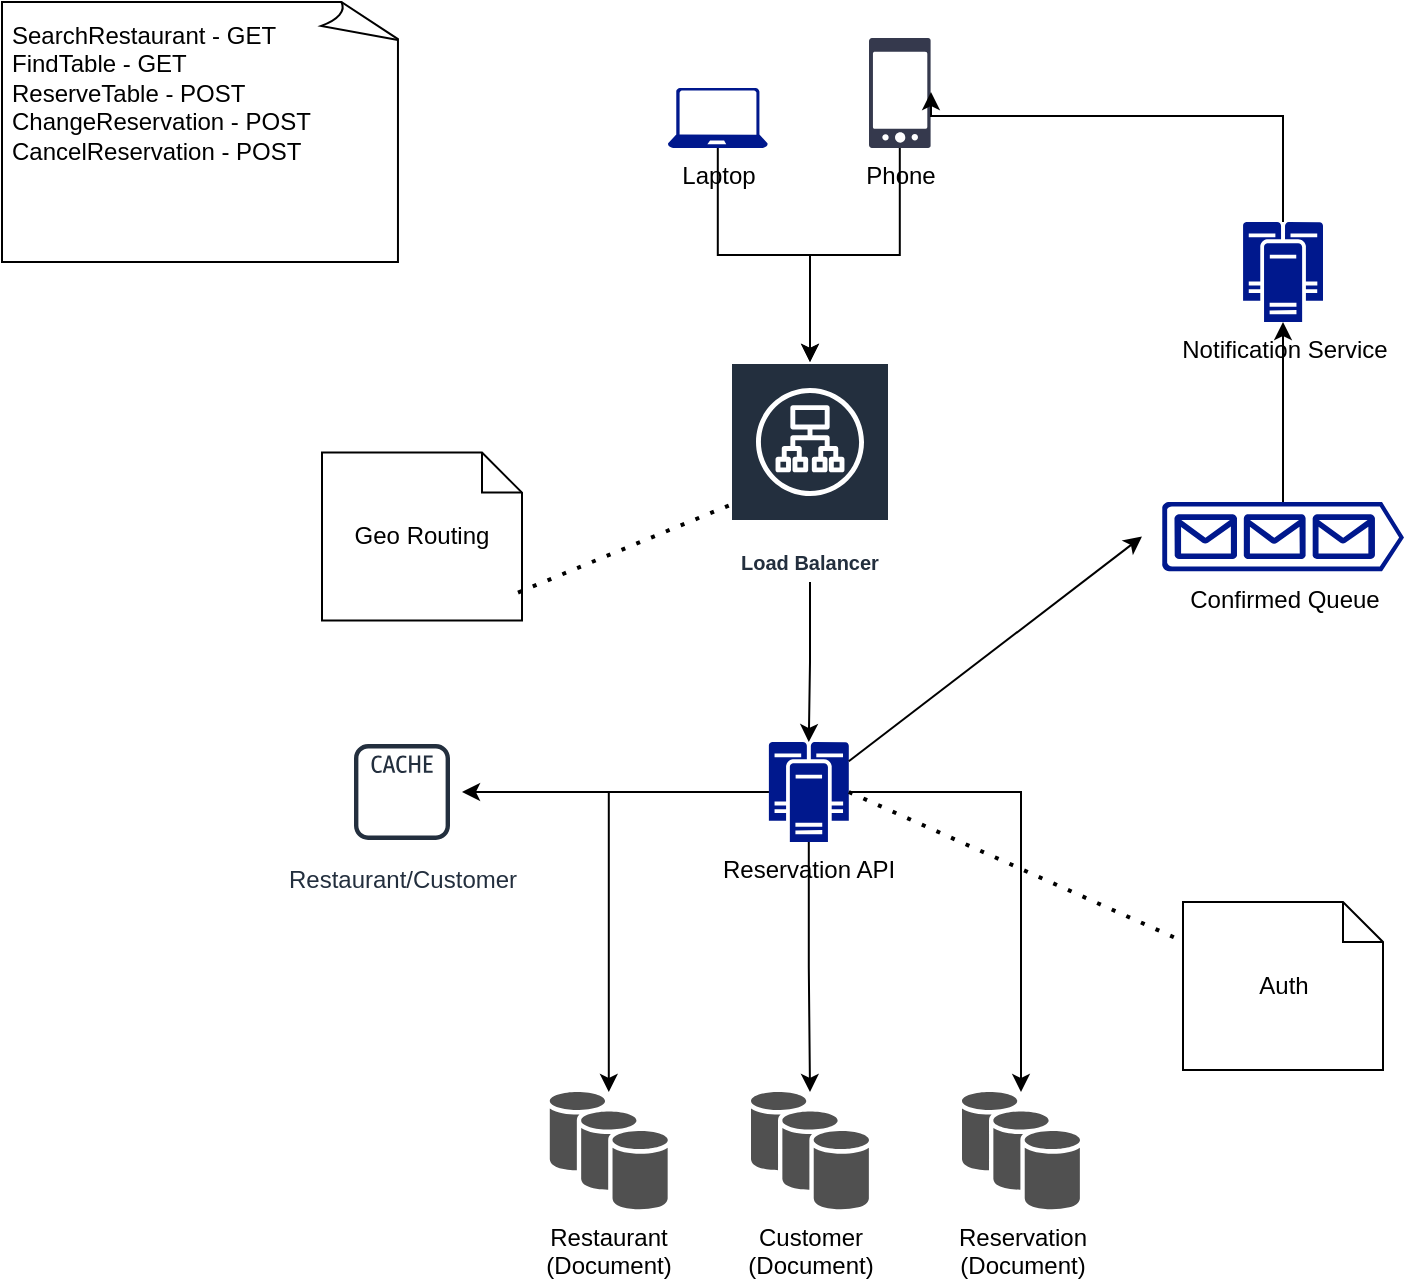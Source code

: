 <mxfile version="24.1.0" type="github">
  <diagram id="oNK5iG2GSj58y9uouhJK" name="Page-1">
    <mxGraphModel dx="1666" dy="785" grid="1" gridSize="10" guides="1" tooltips="1" connect="1" arrows="1" fold="1" page="1" pageScale="1" pageWidth="827" pageHeight="1169" math="0" shadow="0">
      <root>
        <mxCell id="0" />
        <mxCell id="1" parent="0" />
        <mxCell id="malOH9Rl9pckV-ilhNUJ-1" value="SearchRestaurant - GET&lt;div&gt;&lt;span style=&quot;background-color: initial;&quot;&gt;FindTable - GET&lt;/span&gt;&lt;br&gt;&lt;/div&gt;&lt;div&gt;ReserveTable - POST&lt;br&gt;Change&lt;span style=&quot;background-color: initial;&quot;&gt;Reservation - POST&lt;/span&gt;&lt;/div&gt;&lt;div&gt;&lt;span style=&quot;background-color: initial;&quot;&gt;Cancel&lt;/span&gt;&lt;span style=&quot;background-color: initial;&quot;&gt;Reservation - POST&lt;/span&gt;&lt;/div&gt;" style="whiteSpace=wrap;html=1;shape=mxgraph.basic.document;align=left;verticalAlign=top;spacingTop=0;spacing=5;" parent="1" vertex="1">
          <mxGeometry x="10" y="10" width="200" height="130" as="geometry" />
        </mxCell>
        <mxCell id="52DcFu_mwXOGBancipFE-1" style="edgeStyle=orthogonalEdgeStyle;rounded=0;orthogonalLoop=1;jettySize=auto;html=1;" parent="1" source="52DcFu_mwXOGBancipFE-2" target="52DcFu_mwXOGBancipFE-5" edge="1">
          <mxGeometry relative="1" as="geometry" />
        </mxCell>
        <mxCell id="52DcFu_mwXOGBancipFE-2" value="Phone" style="sketch=0;html=1;aspect=fixed;strokeColor=none;shadow=0;fillColor=#35394D;verticalAlign=top;labelPosition=center;verticalLabelPosition=bottom;shape=mxgraph.gcp2.phone_android" parent="1" vertex="1">
          <mxGeometry x="443.5" y="28" width="30.8" height="55" as="geometry" />
        </mxCell>
        <mxCell id="Kl5anY7_5xA3Xo3KTTPu-3" style="edgeStyle=orthogonalEdgeStyle;rounded=0;orthogonalLoop=1;jettySize=auto;html=1;" parent="1" source="52DcFu_mwXOGBancipFE-3" target="Kl5anY7_5xA3Xo3KTTPu-2" edge="1">
          <mxGeometry relative="1" as="geometry" />
        </mxCell>
        <mxCell id="Kl5anY7_5xA3Xo3KTTPu-4" style="edgeStyle=orthogonalEdgeStyle;rounded=0;orthogonalLoop=1;jettySize=auto;html=1;" parent="1" source="52DcFu_mwXOGBancipFE-3" target="Kl5anY7_5xA3Xo3KTTPu-1" edge="1">
          <mxGeometry relative="1" as="geometry" />
        </mxCell>
        <mxCell id="dILfHhKP7yfeXY7zJibL-2" style="edgeStyle=orthogonalEdgeStyle;rounded=0;orthogonalLoop=1;jettySize=auto;html=1;" edge="1" parent="1" source="52DcFu_mwXOGBancipFE-3" target="dILfHhKP7yfeXY7zJibL-1">
          <mxGeometry relative="1" as="geometry" />
        </mxCell>
        <mxCell id="dILfHhKP7yfeXY7zJibL-4" style="edgeStyle=orthogonalEdgeStyle;rounded=0;orthogonalLoop=1;jettySize=auto;html=1;" edge="1" parent="1" source="52DcFu_mwXOGBancipFE-3" target="dILfHhKP7yfeXY7zJibL-3">
          <mxGeometry relative="1" as="geometry" />
        </mxCell>
        <mxCell id="52DcFu_mwXOGBancipFE-3" value="Reservation API" style="sketch=0;aspect=fixed;pointerEvents=1;shadow=0;dashed=0;html=1;strokeColor=none;labelPosition=center;verticalLabelPosition=bottom;verticalAlign=top;align=center;fillColor=#00188D;shape=mxgraph.mscae.enterprise.cluster_server" parent="1" vertex="1">
          <mxGeometry x="393.4" y="380.0" width="40" height="50" as="geometry" />
        </mxCell>
        <mxCell id="52DcFu_mwXOGBancipFE-4" style="edgeStyle=orthogonalEdgeStyle;rounded=0;orthogonalLoop=1;jettySize=auto;html=1;" parent="1" source="52DcFu_mwXOGBancipFE-5" target="52DcFu_mwXOGBancipFE-3" edge="1">
          <mxGeometry relative="1" as="geometry" />
        </mxCell>
        <mxCell id="52DcFu_mwXOGBancipFE-5" value="Load Balancer" style="sketch=0;outlineConnect=0;fontColor=#232F3E;gradientColor=none;strokeColor=#ffffff;fillColor=#232F3E;dashed=0;verticalLabelPosition=middle;verticalAlign=bottom;align=center;html=1;whiteSpace=wrap;fontSize=10;fontStyle=1;spacing=3;shape=mxgraph.aws4.productIcon;prIcon=mxgraph.aws4.application_load_balancer;" parent="1" vertex="1">
          <mxGeometry x="374" y="190" width="80" height="110" as="geometry" />
        </mxCell>
        <mxCell id="52DcFu_mwXOGBancipFE-11" style="edgeStyle=orthogonalEdgeStyle;rounded=0;orthogonalLoop=1;jettySize=auto;html=1;" parent="1" source="52DcFu_mwXOGBancipFE-7" target="52DcFu_mwXOGBancipFE-10" edge="1">
          <mxGeometry relative="1" as="geometry" />
        </mxCell>
        <mxCell id="52DcFu_mwXOGBancipFE-7" value="Confirmed Queue" style="sketch=0;aspect=fixed;pointerEvents=1;shadow=0;dashed=0;html=1;strokeColor=none;labelPosition=center;verticalLabelPosition=bottom;verticalAlign=top;align=center;fillColor=#00188D;shape=mxgraph.azure.queue_generic" parent="1" vertex="1">
          <mxGeometry x="590" y="260" width="121" height="34.6" as="geometry" />
        </mxCell>
        <mxCell id="52DcFu_mwXOGBancipFE-9" style="rounded=0;orthogonalLoop=1;jettySize=auto;html=1;entryX=-0.083;entryY=0.5;entryDx=0;entryDy=0;entryPerimeter=0;" parent="1" source="52DcFu_mwXOGBancipFE-3" target="52DcFu_mwXOGBancipFE-7" edge="1">
          <mxGeometry relative="1" as="geometry" />
        </mxCell>
        <mxCell id="52DcFu_mwXOGBancipFE-10" value="Notification Service" style="sketch=0;aspect=fixed;pointerEvents=1;shadow=0;dashed=0;html=1;strokeColor=none;labelPosition=center;verticalLabelPosition=bottom;verticalAlign=top;align=center;fillColor=#00188D;shape=mxgraph.mscae.enterprise.cluster_server" parent="1" vertex="1">
          <mxGeometry x="630.5" y="120.0" width="40" height="50" as="geometry" />
        </mxCell>
        <mxCell id="52DcFu_mwXOGBancipFE-14" style="edgeStyle=orthogonalEdgeStyle;rounded=0;orthogonalLoop=1;jettySize=auto;html=1;entryX=1.006;entryY=0.491;entryDx=0;entryDy=0;entryPerimeter=0;exitX=0.5;exitY=0;exitDx=0;exitDy=0;exitPerimeter=0;" parent="1" source="52DcFu_mwXOGBancipFE-10" target="52DcFu_mwXOGBancipFE-2" edge="1">
          <mxGeometry relative="1" as="geometry">
            <mxPoint x="720" y="130" as="sourcePoint" />
            <Array as="points">
              <mxPoint x="651" y="67" />
            </Array>
          </mxGeometry>
        </mxCell>
        <mxCell id="Kl5anY7_5xA3Xo3KTTPu-1" value="Restaurant&lt;br&gt;(Document)" style="sketch=0;shadow=0;dashed=0;html=1;strokeColor=none;fillColor=#505050;labelPosition=center;verticalLabelPosition=bottom;verticalAlign=top;outlineConnect=0;align=center;shape=mxgraph.office.databases.database_availability_group;" parent="1" vertex="1">
          <mxGeometry x="283.9" y="555" width="59" height="59" as="geometry" />
        </mxCell>
        <mxCell id="Kl5anY7_5xA3Xo3KTTPu-2" value="Restaurant/Customer" style="sketch=0;outlineConnect=0;fontColor=#232F3E;gradientColor=none;strokeColor=#232F3E;fillColor=#ffffff;dashed=0;verticalLabelPosition=bottom;verticalAlign=top;align=center;html=1;fontSize=12;fontStyle=0;aspect=fixed;shape=mxgraph.aws4.resourceIcon;resIcon=mxgraph.aws4.cache_node;" parent="1" vertex="1">
          <mxGeometry x="180" y="375" width="60" height="60" as="geometry" />
        </mxCell>
        <mxCell id="dILfHhKP7yfeXY7zJibL-1" value="Customer&lt;br&gt;(Document)" style="sketch=0;shadow=0;dashed=0;html=1;strokeColor=none;fillColor=#505050;labelPosition=center;verticalLabelPosition=bottom;verticalAlign=top;outlineConnect=0;align=center;shape=mxgraph.office.databases.database_availability_group;" vertex="1" parent="1">
          <mxGeometry x="384.5" y="555" width="59" height="59" as="geometry" />
        </mxCell>
        <mxCell id="dILfHhKP7yfeXY7zJibL-3" value="Reservation&lt;br&gt;(Document)" style="sketch=0;shadow=0;dashed=0;html=1;strokeColor=none;fillColor=#505050;labelPosition=center;verticalLabelPosition=bottom;verticalAlign=top;outlineConnect=0;align=center;shape=mxgraph.office.databases.database_availability_group;" vertex="1" parent="1">
          <mxGeometry x="490" y="555" width="59" height="59" as="geometry" />
        </mxCell>
        <mxCell id="dILfHhKP7yfeXY7zJibL-5" value="Auth" style="shape=note;size=20;whiteSpace=wrap;html=1;" vertex="1" parent="1">
          <mxGeometry x="600.5" y="460" width="100" height="84" as="geometry" />
        </mxCell>
        <mxCell id="dILfHhKP7yfeXY7zJibL-6" value="" style="endArrow=none;dashed=1;html=1;dashPattern=1 3;strokeWidth=2;rounded=0;exitX=1;exitY=0.5;exitDx=0;exitDy=0;exitPerimeter=0;" edge="1" parent="1" source="52DcFu_mwXOGBancipFE-3" target="dILfHhKP7yfeXY7zJibL-5">
          <mxGeometry width="50" height="50" relative="1" as="geometry">
            <mxPoint x="600" y="430" as="sourcePoint" />
            <mxPoint x="650" y="380" as="targetPoint" />
          </mxGeometry>
        </mxCell>
        <mxCell id="dILfHhKP7yfeXY7zJibL-7" value="Geo Routing" style="shape=note;size=20;whiteSpace=wrap;html=1;" vertex="1" parent="1">
          <mxGeometry x="170" y="235.3" width="100" height="84" as="geometry" />
        </mxCell>
        <mxCell id="dILfHhKP7yfeXY7zJibL-8" value="" style="endArrow=none;dashed=1;html=1;dashPattern=1 3;strokeWidth=2;rounded=0;exitX=0.98;exitY=0.833;exitDx=0;exitDy=0;exitPerimeter=0;" edge="1" parent="1" source="dILfHhKP7yfeXY7zJibL-7" target="52DcFu_mwXOGBancipFE-5">
          <mxGeometry width="50" height="50" relative="1" as="geometry">
            <mxPoint x="220" y="300" as="sourcePoint" />
            <mxPoint x="270" y="250" as="targetPoint" />
          </mxGeometry>
        </mxCell>
        <mxCell id="dILfHhKP7yfeXY7zJibL-10" style="edgeStyle=orthogonalEdgeStyle;rounded=0;orthogonalLoop=1;jettySize=auto;html=1;" edge="1" parent="1" source="dILfHhKP7yfeXY7zJibL-9" target="52DcFu_mwXOGBancipFE-5">
          <mxGeometry relative="1" as="geometry" />
        </mxCell>
        <mxCell id="dILfHhKP7yfeXY7zJibL-9" value="Laptop" style="sketch=0;aspect=fixed;pointerEvents=1;shadow=0;dashed=0;html=1;strokeColor=none;labelPosition=center;verticalLabelPosition=bottom;verticalAlign=top;align=center;fillColor=#00188D;shape=mxgraph.azure.laptop" vertex="1" parent="1">
          <mxGeometry x="342.9" y="53" width="50" height="30" as="geometry" />
        </mxCell>
      </root>
    </mxGraphModel>
  </diagram>
</mxfile>
